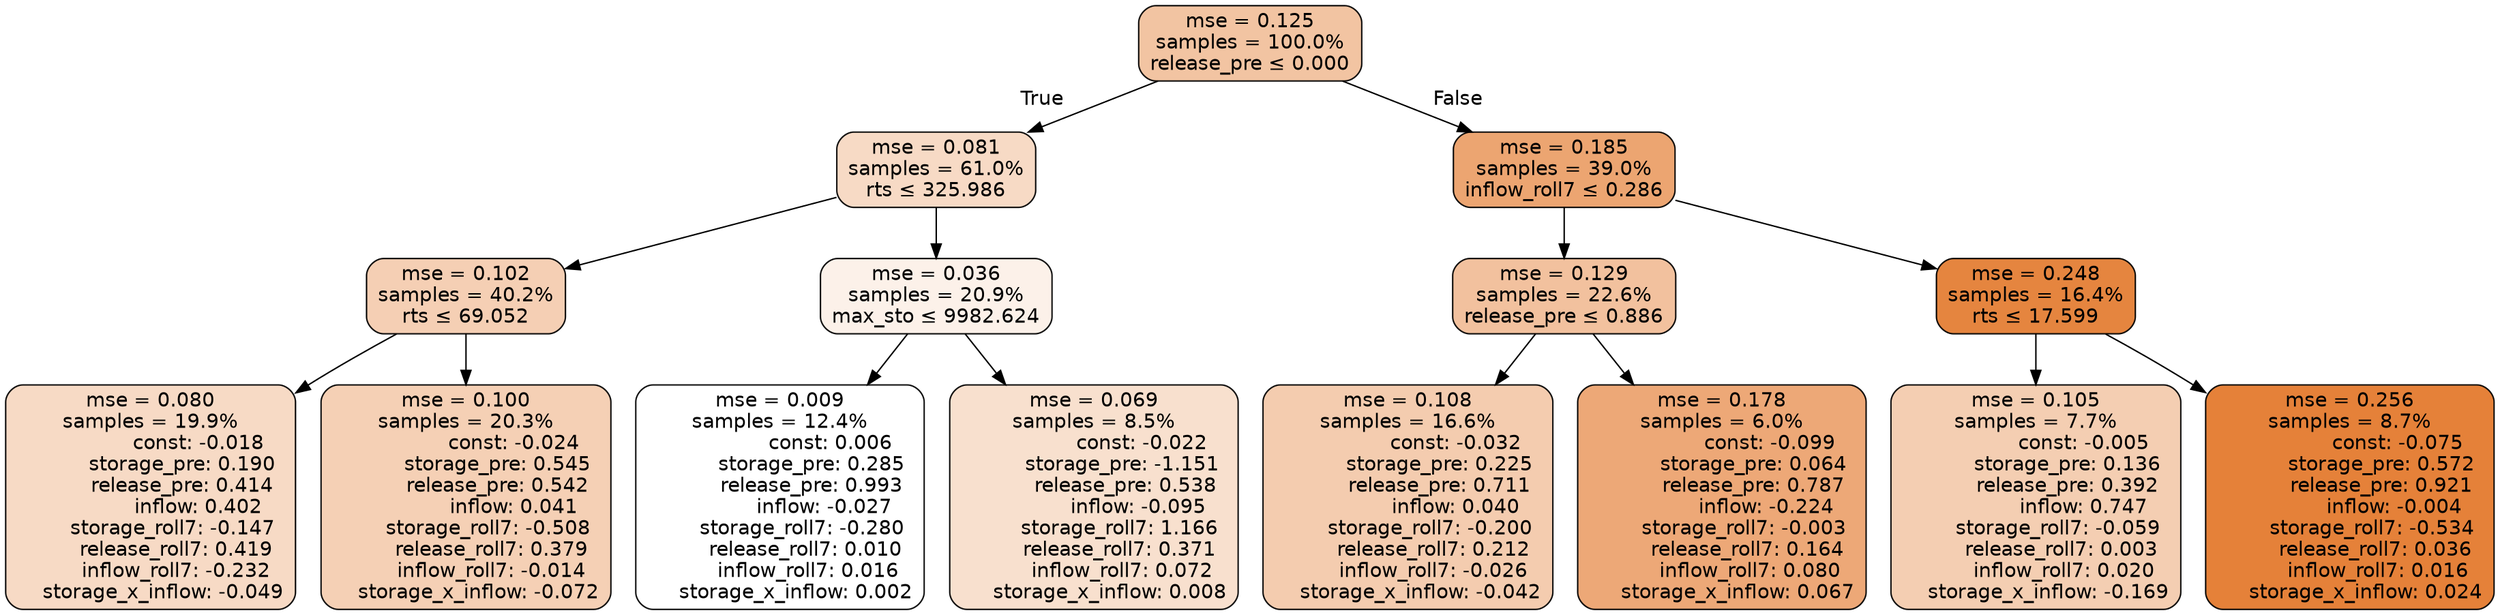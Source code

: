 digraph tree {
bgcolor="transparent"
node [shape=rectangle, style="filled, rounded", color="black", fontname=helvetica] ;
edge [fontname=helvetica] ;
	"0" [label="mse = 0.125
samples = 100.0%
release_pre &le; 0.000", fillcolor="#f2c4a2"]
	"1" [label="mse = 0.081
samples = 61.0%
rts &le; 325.986", fillcolor="#f7dac5"]
	"2" [label="mse = 0.102
samples = 40.2%
rts &le; 69.052", fillcolor="#f5cfb4"]
	"3" [label="mse = 0.080
samples = 19.9%
               const: -0.018
          storage_pre: 0.190
          release_pre: 0.414
               inflow: 0.402
       storage_roll7: -0.147
        release_roll7: 0.419
        inflow_roll7: -0.232
    storage_x_inflow: -0.049", fillcolor="#f7dac5"]
	"4" [label="mse = 0.100
samples = 20.3%
               const: -0.024
          storage_pre: 0.545
          release_pre: 0.542
               inflow: 0.041
       storage_roll7: -0.508
        release_roll7: 0.379
        inflow_roll7: -0.014
    storage_x_inflow: -0.072", fillcolor="#f5d0b5"]
	"5" [label="mse = 0.036
samples = 20.9%
max_sto &le; 9982.624", fillcolor="#fcf1e9"]
	"6" [label="mse = 0.009
samples = 12.4%
                const: 0.006
          storage_pre: 0.285
          release_pre: 0.993
              inflow: -0.027
       storage_roll7: -0.280
        release_roll7: 0.010
         inflow_roll7: 0.016
     storage_x_inflow: 0.002", fillcolor="#ffffff"]
	"7" [label="mse = 0.069
samples = 8.5%
               const: -0.022
         storage_pre: -1.151
          release_pre: 0.538
              inflow: -0.095
        storage_roll7: 1.166
        release_roll7: 0.371
         inflow_roll7: 0.072
     storage_x_inflow: 0.008", fillcolor="#f8e0ce"]
	"8" [label="mse = 0.185
samples = 39.0%
inflow_roll7 &le; 0.286", fillcolor="#eca571"]
	"9" [label="mse = 0.129
samples = 22.6%
release_pre &le; 0.886", fillcolor="#f2c19e"]
	"10" [label="mse = 0.108
samples = 16.6%
               const: -0.032
          storage_pre: 0.225
          release_pre: 0.711
               inflow: 0.040
       storage_roll7: -0.200
        release_roll7: 0.212
        inflow_roll7: -0.026
    storage_x_inflow: -0.042", fillcolor="#f4ccaf"]
	"11" [label="mse = 0.178
samples = 6.0%
               const: -0.099
          storage_pre: 0.064
          release_pre: 0.787
              inflow: -0.224
       storage_roll7: -0.003
        release_roll7: 0.164
         inflow_roll7: 0.080
     storage_x_inflow: 0.067", fillcolor="#eda877"]
	"12" [label="mse = 0.248
samples = 16.4%
rts &le; 17.599", fillcolor="#e5853f"]
	"13" [label="mse = 0.105
samples = 7.7%
               const: -0.005
          storage_pre: 0.136
          release_pre: 0.392
               inflow: 0.747
       storage_roll7: -0.059
        release_roll7: 0.003
         inflow_roll7: 0.020
    storage_x_inflow: -0.169", fillcolor="#f4ceb2"]
	"14" [label="mse = 0.256
samples = 8.7%
               const: -0.075
          storage_pre: 0.572
          release_pre: 0.921
              inflow: -0.004
       storage_roll7: -0.534
        release_roll7: 0.036
         inflow_roll7: 0.016
     storage_x_inflow: 0.024", fillcolor="#e58139"]

	"0" -> "1" [labeldistance=2.5, labelangle=45, headlabel="True"]
	"1" -> "2"
	"2" -> "3"
	"2" -> "4"
	"1" -> "5"
	"5" -> "6"
	"5" -> "7"
	"0" -> "8" [labeldistance=2.5, labelangle=-45, headlabel="False"]
	"8" -> "9"
	"9" -> "10"
	"9" -> "11"
	"8" -> "12"
	"12" -> "13"
	"12" -> "14"
}